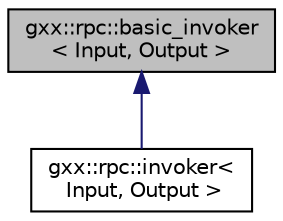 digraph "gxx::rpc::basic_invoker&lt; Input, Output &gt;"
{
  edge [fontname="Helvetica",fontsize="10",labelfontname="Helvetica",labelfontsize="10"];
  node [fontname="Helvetica",fontsize="10",shape=record];
  Node1 [label="gxx::rpc::basic_invoker\l\< Input, Output \>",height=0.2,width=0.4,color="black", fillcolor="grey75", style="filled", fontcolor="black"];
  Node1 -> Node2 [dir="back",color="midnightblue",fontsize="10",style="solid",fontname="Helvetica"];
  Node2 [label="gxx::rpc::invoker\<\l Input, Output \>",height=0.2,width=0.4,color="black", fillcolor="white", style="filled",URL="$structgxx_1_1rpc_1_1invoker.html"];
}
